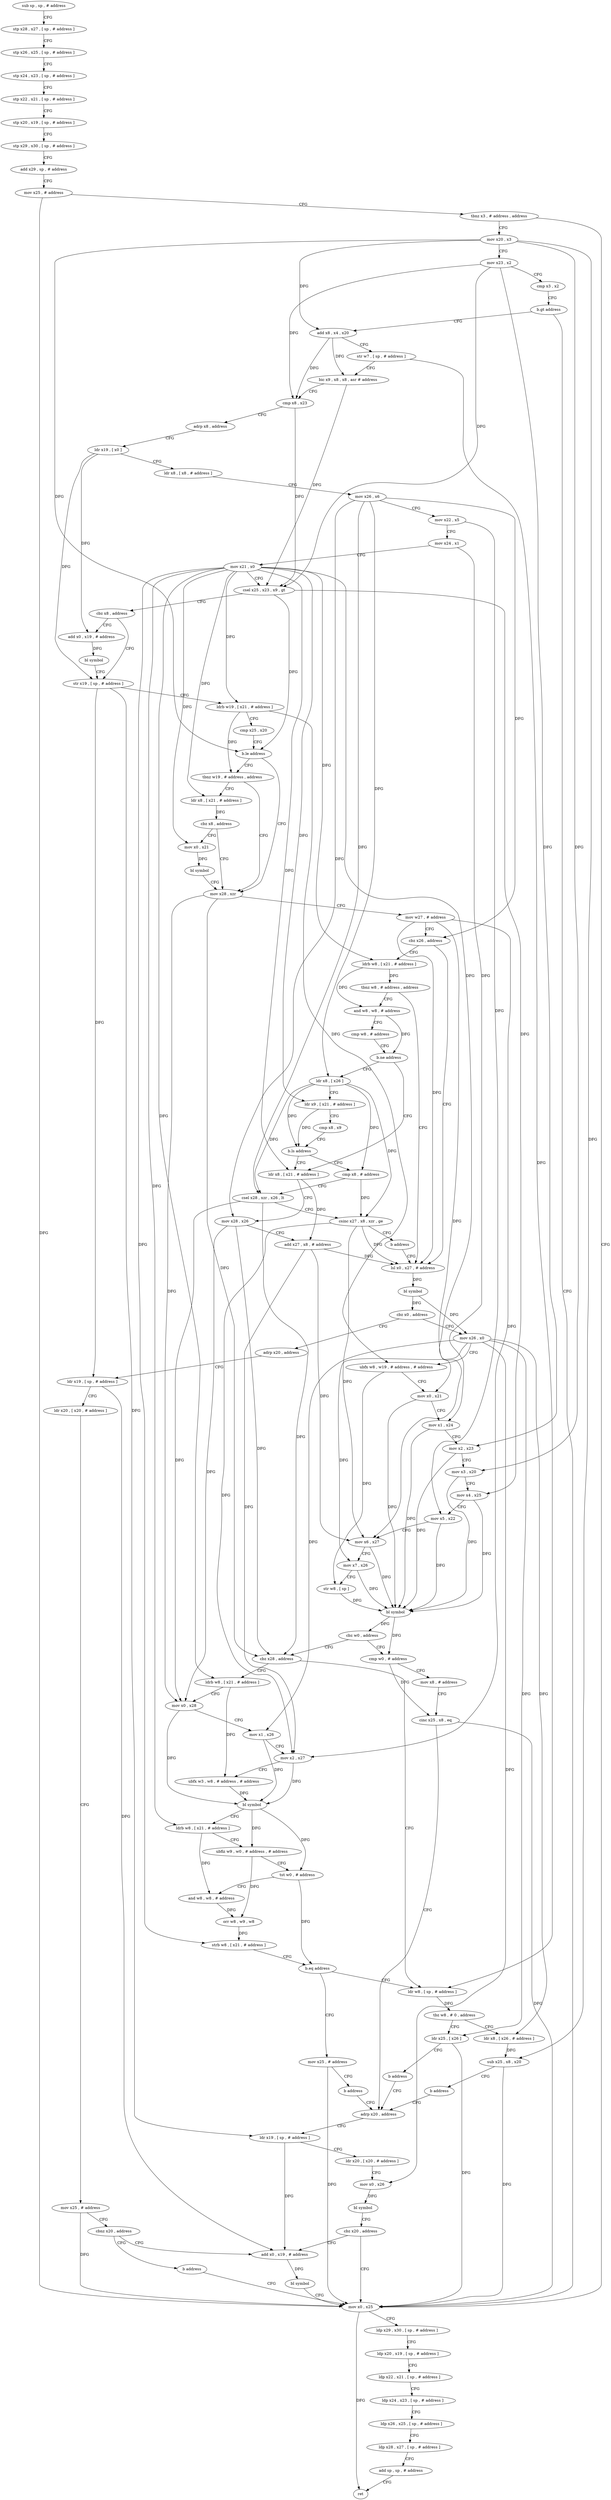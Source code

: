 digraph "func" {
"4220400" [label = "sub sp , sp , # address" ]
"4220404" [label = "stp x28 , x27 , [ sp , # address ]" ]
"4220408" [label = "stp x26 , x25 , [ sp , # address ]" ]
"4220412" [label = "stp x24 , x23 , [ sp , # address ]" ]
"4220416" [label = "stp x22 , x21 , [ sp , # address ]" ]
"4220420" [label = "stp x20 , x19 , [ sp , # address ]" ]
"4220424" [label = "stp x29 , x30 , [ sp , # address ]" ]
"4220428" [label = "add x29 , sp , # address" ]
"4220432" [label = "mov x25 , # address" ]
"4220436" [label = "tbnz x3 , # address , address" ]
"4220720" [label = "mov x0 , x25" ]
"4220440" [label = "mov x20 , x3" ]
"4220724" [label = "ldp x29 , x30 , [ sp , # address ]" ]
"4220728" [label = "ldp x20 , x19 , [ sp , # address ]" ]
"4220732" [label = "ldp x22 , x21 , [ sp , # address ]" ]
"4220736" [label = "ldp x24 , x23 , [ sp , # address ]" ]
"4220740" [label = "ldp x26 , x25 , [ sp , # address ]" ]
"4220744" [label = "ldp x28 , x27 , [ sp , # address ]" ]
"4220748" [label = "add sp , sp , # address" ]
"4220752" [label = "ret" ]
"4220444" [label = "mov x23 , x2" ]
"4220448" [label = "cmp x3 , x2" ]
"4220452" [label = "b.gt address" ]
"4220456" [label = "add x8 , x4 , x20" ]
"4220460" [label = "str w7 , [ sp , # address ]" ]
"4220464" [label = "bic x9 , x8 , x8 , asr # address" ]
"4220468" [label = "cmp x8 , x23" ]
"4220472" [label = "adrp x8 , address" ]
"4220476" [label = "ldr x19 , [ x0 ]" ]
"4220480" [label = "ldr x8 , [ x8 , # address ]" ]
"4220484" [label = "mov x26 , x6" ]
"4220488" [label = "mov x22 , x5" ]
"4220492" [label = "mov x24 , x1" ]
"4220496" [label = "mov x21 , x0" ]
"4220500" [label = "csel x25 , x23 , x9 , gt" ]
"4220504" [label = "cbz x8 , address" ]
"4220516" [label = "str x19 , [ sp , # address ]" ]
"4220508" [label = "add x0 , x19 , # address" ]
"4220520" [label = "ldrb w19 , [ x21 , # address ]" ]
"4220524" [label = "cmp x25 , x20" ]
"4220528" [label = "b.le address" ]
"4220552" [label = "mov x28 , xzr" ]
"4220532" [label = "tbnz w19 , # address , address" ]
"4220512" [label = "bl symbol" ]
"4220556" [label = "mov w27 , # address" ]
"4220560" [label = "cbz x26 , address" ]
"4220612" [label = "lsl x0 , x27 , # address" ]
"4220564" [label = "ldrb w8 , [ x21 , # address ]" ]
"4220536" [label = "ldr x8 , [ x21 , # address ]" ]
"4220616" [label = "bl symbol" ]
"4220620" [label = "cbz x0 , address" ]
"4220848" [label = "adrp x20 , address" ]
"4220624" [label = "mov x26 , x0" ]
"4220568" [label = "tbnz w8 , # address , address" ]
"4220572" [label = "and w8 , w8 , # address" ]
"4220540" [label = "cbz x8 , address" ]
"4220544" [label = "mov x0 , x21" ]
"4220852" [label = "ldr x19 , [ sp , # address ]" ]
"4220856" [label = "ldr x20 , [ x20 , # address ]" ]
"4220860" [label = "mov x25 , # address" ]
"4220864" [label = "cbnz x20 , address" ]
"4220712" [label = "add x0 , x19 , # address" ]
"4220868" [label = "b address" ]
"4220628" [label = "ubfx w8 , w19 , # address , # address" ]
"4220632" [label = "mov x0 , x21" ]
"4220636" [label = "mov x1 , x24" ]
"4220640" [label = "mov x2 , x23" ]
"4220644" [label = "mov x3 , x20" ]
"4220648" [label = "mov x4 , x25" ]
"4220652" [label = "mov x5 , x22" ]
"4220656" [label = "mov x6 , x27" ]
"4220660" [label = "mov x7 , x26" ]
"4220664" [label = "str w8 , [ sp ]" ]
"4220668" [label = "bl symbol" ]
"4220672" [label = "cbz w0 , address" ]
"4220756" [label = "cbz x28 , address" ]
"4220676" [label = "cmp w0 , # address" ]
"4220576" [label = "cmp w8 , # address" ]
"4220580" [label = "b.ne address" ]
"4220600" [label = "ldr x8 , [ x21 , # address ]" ]
"4220584" [label = "ldr x8 , [ x26 ]" ]
"4220548" [label = "bl symbol" ]
"4220716" [label = "bl symbol" ]
"4220812" [label = "ldr w8 , [ sp , # address ]" ]
"4220760" [label = "ldrb w8 , [ x21 , # address ]" ]
"4220680" [label = "mov x8 , # address" ]
"4220684" [label = "cinc x25 , x8 , eq" ]
"4220688" [label = "adrp x20 , address" ]
"4220604" [label = "mov x28 , x26" ]
"4220608" [label = "add x27 , x8 , # address" ]
"4220588" [label = "ldr x9 , [ x21 , # address ]" ]
"4220592" [label = "cmp x8 , x9" ]
"4220596" [label = "b.ls address" ]
"4220872" [label = "cmp x8 , # address" ]
"4220816" [label = "tbz w8 , # 0 , address" ]
"4220832" [label = "ldr x25 , [ x26 ]" ]
"4220820" [label = "ldr x8 , [ x26 , # address ]" ]
"4220764" [label = "mov x0 , x28" ]
"4220768" [label = "mov x1 , x26" ]
"4220772" [label = "mov x2 , x27" ]
"4220776" [label = "ubfx w3 , w8 , # address , # address" ]
"4220780" [label = "bl symbol" ]
"4220784" [label = "ldrb w8 , [ x21 , # address ]" ]
"4220788" [label = "ubfiz w9 , w0 , # address , # address" ]
"4220792" [label = "tst w0 , # address" ]
"4220796" [label = "and w8 , w8 , # address" ]
"4220800" [label = "orr w8 , w9 , w8" ]
"4220804" [label = "strb w8 , [ x21 , # address ]" ]
"4220808" [label = "b.eq address" ]
"4220840" [label = "mov x25 , # address" ]
"4220876" [label = "csel x28 , xzr , x26 , lt" ]
"4220880" [label = "csinc x27 , x8 , xzr , ge" ]
"4220884" [label = "b address" ]
"4220836" [label = "b address" ]
"4220824" [label = "sub x25 , x8 , x20" ]
"4220828" [label = "b address" ]
"4220844" [label = "b address" ]
"4220692" [label = "ldr x19 , [ sp , # address ]" ]
"4220696" [label = "ldr x20 , [ x20 , # address ]" ]
"4220700" [label = "mov x0 , x26" ]
"4220704" [label = "bl symbol" ]
"4220708" [label = "cbz x20 , address" ]
"4220400" -> "4220404" [ label = "CFG" ]
"4220404" -> "4220408" [ label = "CFG" ]
"4220408" -> "4220412" [ label = "CFG" ]
"4220412" -> "4220416" [ label = "CFG" ]
"4220416" -> "4220420" [ label = "CFG" ]
"4220420" -> "4220424" [ label = "CFG" ]
"4220424" -> "4220428" [ label = "CFG" ]
"4220428" -> "4220432" [ label = "CFG" ]
"4220432" -> "4220436" [ label = "CFG" ]
"4220432" -> "4220720" [ label = "DFG" ]
"4220436" -> "4220720" [ label = "CFG" ]
"4220436" -> "4220440" [ label = "CFG" ]
"4220720" -> "4220724" [ label = "CFG" ]
"4220720" -> "4220752" [ label = "DFG" ]
"4220440" -> "4220444" [ label = "CFG" ]
"4220440" -> "4220456" [ label = "DFG" ]
"4220440" -> "4220528" [ label = "DFG" ]
"4220440" -> "4220644" [ label = "DFG" ]
"4220440" -> "4220824" [ label = "DFG" ]
"4220724" -> "4220728" [ label = "CFG" ]
"4220728" -> "4220732" [ label = "CFG" ]
"4220732" -> "4220736" [ label = "CFG" ]
"4220736" -> "4220740" [ label = "CFG" ]
"4220740" -> "4220744" [ label = "CFG" ]
"4220744" -> "4220748" [ label = "CFG" ]
"4220748" -> "4220752" [ label = "CFG" ]
"4220444" -> "4220448" [ label = "CFG" ]
"4220444" -> "4220468" [ label = "DFG" ]
"4220444" -> "4220500" [ label = "DFG" ]
"4220444" -> "4220640" [ label = "DFG" ]
"4220448" -> "4220452" [ label = "CFG" ]
"4220452" -> "4220720" [ label = "CFG" ]
"4220452" -> "4220456" [ label = "CFG" ]
"4220456" -> "4220460" [ label = "CFG" ]
"4220456" -> "4220464" [ label = "DFG" ]
"4220456" -> "4220468" [ label = "DFG" ]
"4220460" -> "4220464" [ label = "CFG" ]
"4220460" -> "4220812" [ label = "DFG" ]
"4220464" -> "4220468" [ label = "CFG" ]
"4220464" -> "4220500" [ label = "DFG" ]
"4220468" -> "4220472" [ label = "CFG" ]
"4220468" -> "4220500" [ label = "DFG" ]
"4220472" -> "4220476" [ label = "CFG" ]
"4220476" -> "4220480" [ label = "CFG" ]
"4220476" -> "4220516" [ label = "DFG" ]
"4220476" -> "4220508" [ label = "DFG" ]
"4220480" -> "4220484" [ label = "CFG" ]
"4220484" -> "4220488" [ label = "CFG" ]
"4220484" -> "4220560" [ label = "DFG" ]
"4220484" -> "4220604" [ label = "DFG" ]
"4220484" -> "4220584" [ label = "DFG" ]
"4220484" -> "4220876" [ label = "DFG" ]
"4220488" -> "4220492" [ label = "CFG" ]
"4220488" -> "4220652" [ label = "DFG" ]
"4220492" -> "4220496" [ label = "CFG" ]
"4220492" -> "4220636" [ label = "DFG" ]
"4220496" -> "4220500" [ label = "CFG" ]
"4220496" -> "4220520" [ label = "DFG" ]
"4220496" -> "4220564" [ label = "DFG" ]
"4220496" -> "4220536" [ label = "DFG" ]
"4220496" -> "4220632" [ label = "DFG" ]
"4220496" -> "4220544" [ label = "DFG" ]
"4220496" -> "4220600" [ label = "DFG" ]
"4220496" -> "4220588" [ label = "DFG" ]
"4220496" -> "4220760" [ label = "DFG" ]
"4220496" -> "4220784" [ label = "DFG" ]
"4220496" -> "4220804" [ label = "DFG" ]
"4220500" -> "4220504" [ label = "CFG" ]
"4220500" -> "4220528" [ label = "DFG" ]
"4220500" -> "4220648" [ label = "DFG" ]
"4220504" -> "4220516" [ label = "CFG" ]
"4220504" -> "4220508" [ label = "CFG" ]
"4220516" -> "4220520" [ label = "CFG" ]
"4220516" -> "4220852" [ label = "DFG" ]
"4220516" -> "4220692" [ label = "DFG" ]
"4220508" -> "4220512" [ label = "DFG" ]
"4220520" -> "4220524" [ label = "CFG" ]
"4220520" -> "4220532" [ label = "DFG" ]
"4220520" -> "4220628" [ label = "DFG" ]
"4220524" -> "4220528" [ label = "CFG" ]
"4220528" -> "4220552" [ label = "CFG" ]
"4220528" -> "4220532" [ label = "CFG" ]
"4220552" -> "4220556" [ label = "CFG" ]
"4220552" -> "4220756" [ label = "DFG" ]
"4220552" -> "4220764" [ label = "DFG" ]
"4220532" -> "4220552" [ label = "CFG" ]
"4220532" -> "4220536" [ label = "CFG" ]
"4220512" -> "4220516" [ label = "CFG" ]
"4220556" -> "4220560" [ label = "CFG" ]
"4220556" -> "4220612" [ label = "DFG" ]
"4220556" -> "4220656" [ label = "DFG" ]
"4220556" -> "4220772" [ label = "DFG" ]
"4220560" -> "4220612" [ label = "CFG" ]
"4220560" -> "4220564" [ label = "CFG" ]
"4220612" -> "4220616" [ label = "DFG" ]
"4220564" -> "4220568" [ label = "DFG" ]
"4220564" -> "4220572" [ label = "DFG" ]
"4220536" -> "4220540" [ label = "DFG" ]
"4220616" -> "4220620" [ label = "DFG" ]
"4220616" -> "4220624" [ label = "DFG" ]
"4220620" -> "4220848" [ label = "CFG" ]
"4220620" -> "4220624" [ label = "CFG" ]
"4220848" -> "4220852" [ label = "CFG" ]
"4220624" -> "4220628" [ label = "CFG" ]
"4220624" -> "4220660" [ label = "DFG" ]
"4220624" -> "4220768" [ label = "DFG" ]
"4220624" -> "4220832" [ label = "DFG" ]
"4220624" -> "4220820" [ label = "DFG" ]
"4220624" -> "4220700" [ label = "DFG" ]
"4220568" -> "4220612" [ label = "CFG" ]
"4220568" -> "4220572" [ label = "CFG" ]
"4220572" -> "4220576" [ label = "CFG" ]
"4220572" -> "4220580" [ label = "DFG" ]
"4220540" -> "4220552" [ label = "CFG" ]
"4220540" -> "4220544" [ label = "CFG" ]
"4220544" -> "4220548" [ label = "DFG" ]
"4220852" -> "4220856" [ label = "CFG" ]
"4220852" -> "4220712" [ label = "DFG" ]
"4220856" -> "4220860" [ label = "CFG" ]
"4220860" -> "4220864" [ label = "CFG" ]
"4220860" -> "4220720" [ label = "DFG" ]
"4220864" -> "4220712" [ label = "CFG" ]
"4220864" -> "4220868" [ label = "CFG" ]
"4220712" -> "4220716" [ label = "DFG" ]
"4220868" -> "4220720" [ label = "CFG" ]
"4220628" -> "4220632" [ label = "CFG" ]
"4220628" -> "4220664" [ label = "DFG" ]
"4220632" -> "4220636" [ label = "CFG" ]
"4220632" -> "4220668" [ label = "DFG" ]
"4220636" -> "4220640" [ label = "CFG" ]
"4220636" -> "4220668" [ label = "DFG" ]
"4220640" -> "4220644" [ label = "CFG" ]
"4220640" -> "4220668" [ label = "DFG" ]
"4220644" -> "4220648" [ label = "CFG" ]
"4220644" -> "4220668" [ label = "DFG" ]
"4220648" -> "4220652" [ label = "CFG" ]
"4220648" -> "4220668" [ label = "DFG" ]
"4220652" -> "4220656" [ label = "CFG" ]
"4220652" -> "4220668" [ label = "DFG" ]
"4220656" -> "4220660" [ label = "CFG" ]
"4220656" -> "4220668" [ label = "DFG" ]
"4220660" -> "4220664" [ label = "CFG" ]
"4220660" -> "4220668" [ label = "DFG" ]
"4220664" -> "4220668" [ label = "DFG" ]
"4220668" -> "4220672" [ label = "DFG" ]
"4220668" -> "4220676" [ label = "DFG" ]
"4220672" -> "4220756" [ label = "CFG" ]
"4220672" -> "4220676" [ label = "CFG" ]
"4220756" -> "4220812" [ label = "CFG" ]
"4220756" -> "4220760" [ label = "CFG" ]
"4220676" -> "4220680" [ label = "CFG" ]
"4220676" -> "4220684" [ label = "DFG" ]
"4220576" -> "4220580" [ label = "CFG" ]
"4220580" -> "4220600" [ label = "CFG" ]
"4220580" -> "4220584" [ label = "CFG" ]
"4220600" -> "4220604" [ label = "CFG" ]
"4220600" -> "4220608" [ label = "DFG" ]
"4220584" -> "4220588" [ label = "CFG" ]
"4220584" -> "4220596" [ label = "DFG" ]
"4220584" -> "4220872" [ label = "DFG" ]
"4220584" -> "4220876" [ label = "DFG" ]
"4220584" -> "4220880" [ label = "DFG" ]
"4220548" -> "4220552" [ label = "CFG" ]
"4220716" -> "4220720" [ label = "CFG" ]
"4220812" -> "4220816" [ label = "DFG" ]
"4220760" -> "4220764" [ label = "CFG" ]
"4220760" -> "4220776" [ label = "DFG" ]
"4220680" -> "4220684" [ label = "CFG" ]
"4220684" -> "4220688" [ label = "CFG" ]
"4220684" -> "4220720" [ label = "DFG" ]
"4220688" -> "4220692" [ label = "CFG" ]
"4220604" -> "4220608" [ label = "CFG" ]
"4220604" -> "4220756" [ label = "DFG" ]
"4220604" -> "4220764" [ label = "DFG" ]
"4220608" -> "4220612" [ label = "DFG" ]
"4220608" -> "4220656" [ label = "DFG" ]
"4220608" -> "4220772" [ label = "DFG" ]
"4220588" -> "4220592" [ label = "CFG" ]
"4220588" -> "4220596" [ label = "DFG" ]
"4220592" -> "4220596" [ label = "CFG" ]
"4220596" -> "4220872" [ label = "CFG" ]
"4220596" -> "4220600" [ label = "CFG" ]
"4220872" -> "4220876" [ label = "CFG" ]
"4220872" -> "4220880" [ label = "DFG" ]
"4220816" -> "4220832" [ label = "CFG" ]
"4220816" -> "4220820" [ label = "CFG" ]
"4220832" -> "4220836" [ label = "CFG" ]
"4220832" -> "4220720" [ label = "DFG" ]
"4220820" -> "4220824" [ label = "DFG" ]
"4220764" -> "4220768" [ label = "CFG" ]
"4220764" -> "4220780" [ label = "DFG" ]
"4220768" -> "4220772" [ label = "CFG" ]
"4220768" -> "4220780" [ label = "DFG" ]
"4220772" -> "4220776" [ label = "CFG" ]
"4220772" -> "4220780" [ label = "DFG" ]
"4220776" -> "4220780" [ label = "DFG" ]
"4220780" -> "4220784" [ label = "CFG" ]
"4220780" -> "4220788" [ label = "DFG" ]
"4220780" -> "4220792" [ label = "DFG" ]
"4220784" -> "4220788" [ label = "CFG" ]
"4220784" -> "4220796" [ label = "DFG" ]
"4220788" -> "4220792" [ label = "CFG" ]
"4220788" -> "4220800" [ label = "DFG" ]
"4220792" -> "4220796" [ label = "CFG" ]
"4220792" -> "4220808" [ label = "DFG" ]
"4220796" -> "4220800" [ label = "DFG" ]
"4220800" -> "4220804" [ label = "DFG" ]
"4220804" -> "4220808" [ label = "CFG" ]
"4220808" -> "4220840" [ label = "CFG" ]
"4220808" -> "4220812" [ label = "CFG" ]
"4220840" -> "4220844" [ label = "CFG" ]
"4220840" -> "4220720" [ label = "DFG" ]
"4220876" -> "4220880" [ label = "CFG" ]
"4220876" -> "4220756" [ label = "DFG" ]
"4220876" -> "4220764" [ label = "DFG" ]
"4220880" -> "4220884" [ label = "CFG" ]
"4220880" -> "4220612" [ label = "DFG" ]
"4220880" -> "4220656" [ label = "DFG" ]
"4220880" -> "4220772" [ label = "DFG" ]
"4220884" -> "4220612" [ label = "CFG" ]
"4220836" -> "4220688" [ label = "CFG" ]
"4220824" -> "4220828" [ label = "CFG" ]
"4220824" -> "4220720" [ label = "DFG" ]
"4220828" -> "4220688" [ label = "CFG" ]
"4220844" -> "4220688" [ label = "CFG" ]
"4220692" -> "4220696" [ label = "CFG" ]
"4220692" -> "4220712" [ label = "DFG" ]
"4220696" -> "4220700" [ label = "CFG" ]
"4220700" -> "4220704" [ label = "DFG" ]
"4220704" -> "4220708" [ label = "CFG" ]
"4220708" -> "4220720" [ label = "CFG" ]
"4220708" -> "4220712" [ label = "CFG" ]
}
